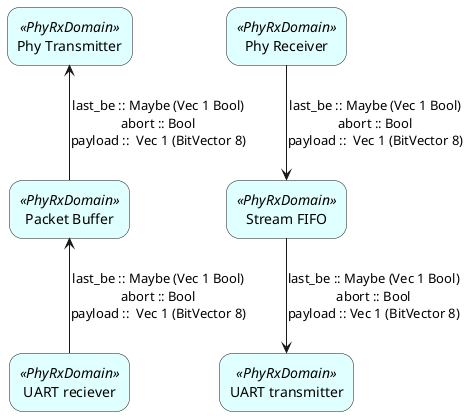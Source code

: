 @startuml
skinparam rectangle<<PhyRxDomain>> {
	roundCorner 25
	backgroundColor LightCyan
}


rectangle "Phy Receiver" as PhyRx <<PhyRxDomain>>
rectangle "Phy Transmitter" as PhyTx <<PhyRxDomain>>
rectangle "Stream FIFO" as StreamFIFO <<PhyRxDomain>>
rectangle "Packet Buffer" as PacketBuf <<PhyRxDomain>>
rectangle "UART transmitter" as UARTTx <<PhyRxDomain>>
rectangle "UART reciever" as UARTRx <<PhyRxDomain>>

PhyRx -down-> StreamFIFO : last_be :: Maybe (Vec 1 Bool)\nabort :: Bool\npayload ::  Vec 1 (BitVector 8)
StreamFIFO -down-> UARTTx : last_be :: Maybe (Vec 1 Bool)\nabort :: Bool\npayload :: Vec 1 (BitVector 8)

UARTRx -up-> PacketBuf : last_be :: Maybe (Vec 1 Bool)\nabort :: Bool\npayload ::  Vec 1 (BitVector 8)
PacketBuf -up-> PhyTx : last_be :: Maybe (Vec 1 Bool)\nabort :: Bool\npayload ::  Vec 1 (BitVector 8)
@enduml
